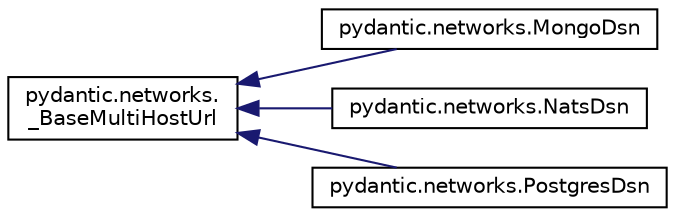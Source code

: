 digraph "Graphical Class Hierarchy"
{
 // LATEX_PDF_SIZE
  edge [fontname="Helvetica",fontsize="10",labelfontname="Helvetica",labelfontsize="10"];
  node [fontname="Helvetica",fontsize="10",shape=record];
  rankdir="LR";
  Node0 [label="pydantic.networks.\l_BaseMultiHostUrl",height=0.2,width=0.4,color="black", fillcolor="white", style="filled",URL="$classpydantic_1_1networks_1_1__BaseMultiHostUrl.html",tooltip=" "];
  Node0 -> Node1 [dir="back",color="midnightblue",fontsize="10",style="solid",fontname="Helvetica"];
  Node1 [label="pydantic.networks.MongoDsn",height=0.2,width=0.4,color="black", fillcolor="white", style="filled",URL="$classpydantic_1_1networks_1_1MongoDsn.html",tooltip=" "];
  Node0 -> Node2 [dir="back",color="midnightblue",fontsize="10",style="solid",fontname="Helvetica"];
  Node2 [label="pydantic.networks.NatsDsn",height=0.2,width=0.4,color="black", fillcolor="white", style="filled",URL="$classpydantic_1_1networks_1_1NatsDsn.html",tooltip=" "];
  Node0 -> Node3 [dir="back",color="midnightblue",fontsize="10",style="solid",fontname="Helvetica"];
  Node3 [label="pydantic.networks.PostgresDsn",height=0.2,width=0.4,color="black", fillcolor="white", style="filled",URL="$classpydantic_1_1networks_1_1PostgresDsn.html",tooltip=" "];
}
